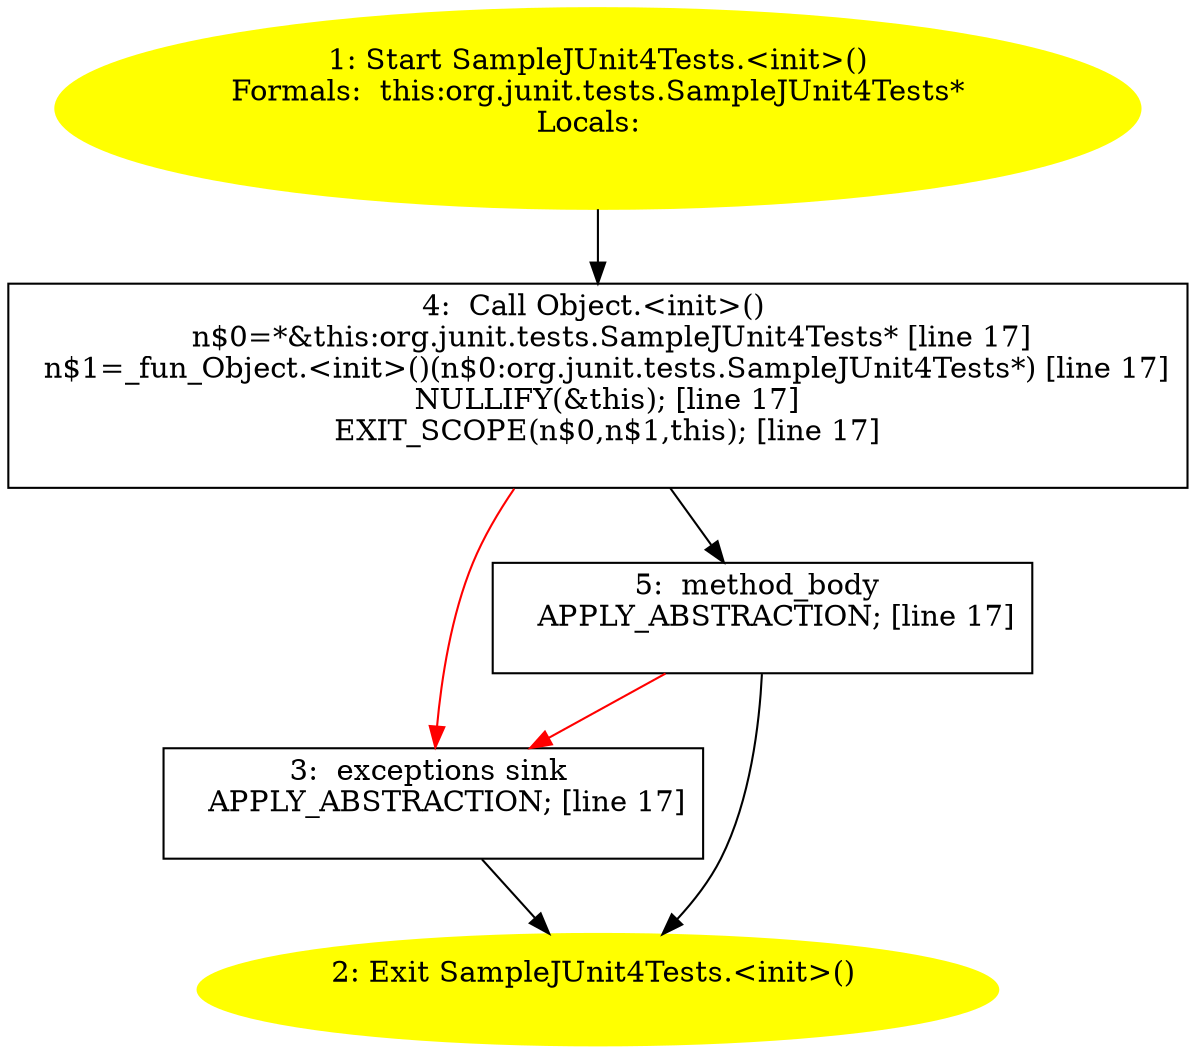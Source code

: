 /* @generated */
digraph cfg {
"org.junit.tests.SampleJUnit4Tests.<init>().fadfa344aaa9335711d61d5c830571e4_1" [label="1: Start SampleJUnit4Tests.<init>()\nFormals:  this:org.junit.tests.SampleJUnit4Tests*\nLocals:  \n  " color=yellow style=filled]
	

	 "org.junit.tests.SampleJUnit4Tests.<init>().fadfa344aaa9335711d61d5c830571e4_1" -> "org.junit.tests.SampleJUnit4Tests.<init>().fadfa344aaa9335711d61d5c830571e4_4" ;
"org.junit.tests.SampleJUnit4Tests.<init>().fadfa344aaa9335711d61d5c830571e4_2" [label="2: Exit SampleJUnit4Tests.<init>() \n  " color=yellow style=filled]
	

"org.junit.tests.SampleJUnit4Tests.<init>().fadfa344aaa9335711d61d5c830571e4_3" [label="3:  exceptions sink \n   APPLY_ABSTRACTION; [line 17]\n " shape="box"]
	

	 "org.junit.tests.SampleJUnit4Tests.<init>().fadfa344aaa9335711d61d5c830571e4_3" -> "org.junit.tests.SampleJUnit4Tests.<init>().fadfa344aaa9335711d61d5c830571e4_2" ;
"org.junit.tests.SampleJUnit4Tests.<init>().fadfa344aaa9335711d61d5c830571e4_4" [label="4:  Call Object.<init>() \n   n$0=*&this:org.junit.tests.SampleJUnit4Tests* [line 17]\n  n$1=_fun_Object.<init>()(n$0:org.junit.tests.SampleJUnit4Tests*) [line 17]\n  NULLIFY(&this); [line 17]\n  EXIT_SCOPE(n$0,n$1,this); [line 17]\n " shape="box"]
	

	 "org.junit.tests.SampleJUnit4Tests.<init>().fadfa344aaa9335711d61d5c830571e4_4" -> "org.junit.tests.SampleJUnit4Tests.<init>().fadfa344aaa9335711d61d5c830571e4_5" ;
	 "org.junit.tests.SampleJUnit4Tests.<init>().fadfa344aaa9335711d61d5c830571e4_4" -> "org.junit.tests.SampleJUnit4Tests.<init>().fadfa344aaa9335711d61d5c830571e4_3" [color="red" ];
"org.junit.tests.SampleJUnit4Tests.<init>().fadfa344aaa9335711d61d5c830571e4_5" [label="5:  method_body \n   APPLY_ABSTRACTION; [line 17]\n " shape="box"]
	

	 "org.junit.tests.SampleJUnit4Tests.<init>().fadfa344aaa9335711d61d5c830571e4_5" -> "org.junit.tests.SampleJUnit4Tests.<init>().fadfa344aaa9335711d61d5c830571e4_2" ;
	 "org.junit.tests.SampleJUnit4Tests.<init>().fadfa344aaa9335711d61d5c830571e4_5" -> "org.junit.tests.SampleJUnit4Tests.<init>().fadfa344aaa9335711d61d5c830571e4_3" [color="red" ];
}
